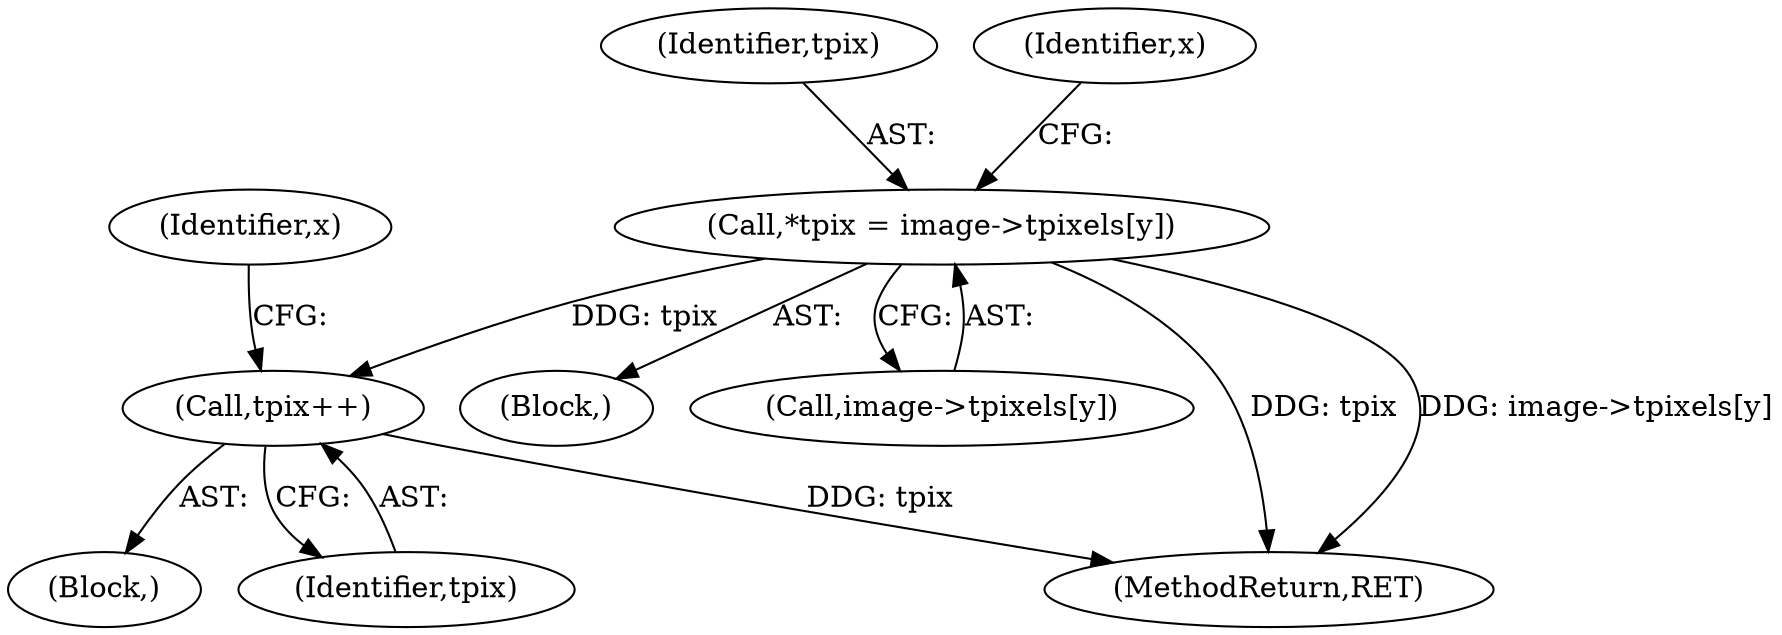 digraph "0_libgd_10ef1dca63d62433fda13309b4a228782db823f7@array" {
"1000218" [label="(Call,*tpix = image->tpixels[y])"];
"1000237" [label="(Call,tpix++)"];
"1000218" [label="(Call,*tpix = image->tpixels[y])"];
"1000216" [label="(Block,)"];
"1000220" [label="(Call,image->tpixels[y])"];
"1000219" [label="(Identifier,tpix)"];
"1000357" [label="(MethodReturn,RET)"];
"1000230" [label="(Identifier,x)"];
"1000234" [label="(Block,)"];
"1000238" [label="(Identifier,tpix)"];
"1000237" [label="(Call,tpix++)"];
"1000227" [label="(Identifier,x)"];
"1000218" -> "1000216"  [label="AST: "];
"1000218" -> "1000220"  [label="CFG: "];
"1000219" -> "1000218"  [label="AST: "];
"1000220" -> "1000218"  [label="AST: "];
"1000227" -> "1000218"  [label="CFG: "];
"1000218" -> "1000357"  [label="DDG: tpix"];
"1000218" -> "1000357"  [label="DDG: image->tpixels[y]"];
"1000218" -> "1000237"  [label="DDG: tpix"];
"1000237" -> "1000234"  [label="AST: "];
"1000237" -> "1000238"  [label="CFG: "];
"1000238" -> "1000237"  [label="AST: "];
"1000230" -> "1000237"  [label="CFG: "];
"1000237" -> "1000357"  [label="DDG: tpix"];
}
